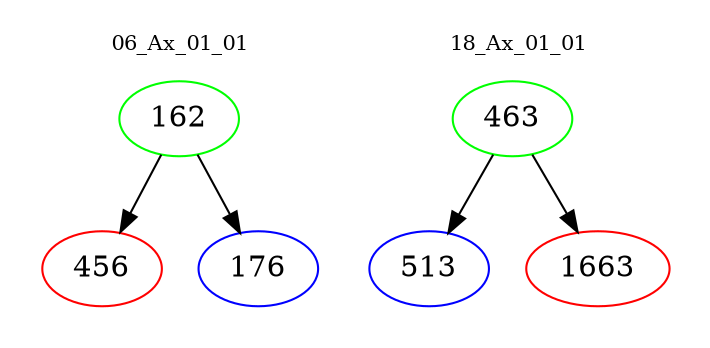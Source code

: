 digraph{
subgraph cluster_0 {
color = white
label = "06_Ax_01_01";
fontsize=10;
T0_162 [label="162", color="green"]
T0_162 -> T0_456 [color="black"]
T0_456 [label="456", color="red"]
T0_162 -> T0_176 [color="black"]
T0_176 [label="176", color="blue"]
}
subgraph cluster_1 {
color = white
label = "18_Ax_01_01";
fontsize=10;
T1_463 [label="463", color="green"]
T1_463 -> T1_513 [color="black"]
T1_513 [label="513", color="blue"]
T1_463 -> T1_1663 [color="black"]
T1_1663 [label="1663", color="red"]
}
}
